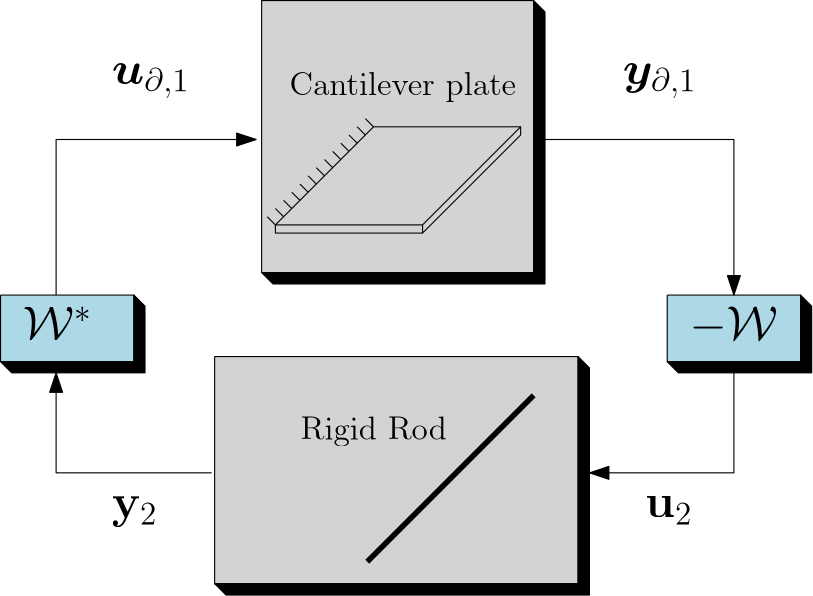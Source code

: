 <?xml version="1.0"?>
<!DOCTYPE ipe SYSTEM "ipe.dtd">
<ipe version="70206" creator="Ipe 7.2.9">
<info created="D:20191209205235" modified="D:20201016115256"/>
<preamble>\usepackage{amsmath,amssymb,amsthm}
\usepackage{diffcoeff}
\usepackage{bm}</preamble>
<ipestyle name="basic">
<symbol name="arrow/arc(spx)">
<path stroke="sym-stroke" fill="sym-stroke" pen="sym-pen">
0 0 m
-1 0.333 l
-1 -0.333 l
h
</path>
</symbol>
<symbol name="arrow/farc(spx)">
<path stroke="sym-stroke" fill="white" pen="sym-pen">
0 0 m
-1 0.333 l
-1 -0.333 l
h
</path>
</symbol>
<symbol name="arrow/ptarc(spx)">
<path stroke="sym-stroke" fill="sym-stroke" pen="sym-pen">
0 0 m
-1 0.333 l
-0.8 0 l
-1 -0.333 l
h
</path>
</symbol>
<symbol name="arrow/fptarc(spx)">
<path stroke="sym-stroke" fill="white" pen="sym-pen">
0 0 m
-1 0.333 l
-0.8 0 l
-1 -0.333 l
h
</path>
</symbol>
<symbol name="mark/circle(sx)" transformations="translations">
<path fill="sym-stroke">
0.6 0 0 0.6 0 0 e
0.4 0 0 0.4 0 0 e
</path>
</symbol>
<symbol name="mark/disk(sx)" transformations="translations">
<path fill="sym-stroke">
0.6 0 0 0.6 0 0 e
</path>
</symbol>
<symbol name="mark/fdisk(sfx)" transformations="translations">
<group>
<path fill="sym-fill">
0.5 0 0 0.5 0 0 e
</path>
<path fill="sym-stroke" fillrule="eofill">
0.6 0 0 0.6 0 0 e
0.4 0 0 0.4 0 0 e
</path>
</group>
</symbol>
<symbol name="mark/box(sx)" transformations="translations">
<path fill="sym-stroke" fillrule="eofill">
-0.6 -0.6 m
0.6 -0.6 l
0.6 0.6 l
-0.6 0.6 l
h
-0.4 -0.4 m
0.4 -0.4 l
0.4 0.4 l
-0.4 0.4 l
h
</path>
</symbol>
<symbol name="mark/square(sx)" transformations="translations">
<path fill="sym-stroke">
-0.6 -0.6 m
0.6 -0.6 l
0.6 0.6 l
-0.6 0.6 l
h
</path>
</symbol>
<symbol name="mark/fsquare(sfx)" transformations="translations">
<group>
<path fill="sym-fill">
-0.5 -0.5 m
0.5 -0.5 l
0.5 0.5 l
-0.5 0.5 l
h
</path>
<path fill="sym-stroke" fillrule="eofill">
-0.6 -0.6 m
0.6 -0.6 l
0.6 0.6 l
-0.6 0.6 l
h
-0.4 -0.4 m
0.4 -0.4 l
0.4 0.4 l
-0.4 0.4 l
h
</path>
</group>
</symbol>
<symbol name="mark/cross(sx)" transformations="translations">
<group>
<path fill="sym-stroke">
-0.43 -0.57 m
0.57 0.43 l
0.43 0.57 l
-0.57 -0.43 l
h
</path>
<path fill="sym-stroke">
-0.43 0.57 m
0.57 -0.43 l
0.43 -0.57 l
-0.57 0.43 l
h
</path>
</group>
</symbol>
<symbol name="arrow/fnormal(spx)">
<path stroke="sym-stroke" fill="white" pen="sym-pen">
0 0 m
-1 0.333 l
-1 -0.333 l
h
</path>
</symbol>
<symbol name="arrow/pointed(spx)">
<path stroke="sym-stroke" fill="sym-stroke" pen="sym-pen">
0 0 m
-1 0.333 l
-0.8 0 l
-1 -0.333 l
h
</path>
</symbol>
<symbol name="arrow/fpointed(spx)">
<path stroke="sym-stroke" fill="white" pen="sym-pen">
0 0 m
-1 0.333 l
-0.8 0 l
-1 -0.333 l
h
</path>
</symbol>
<symbol name="arrow/linear(spx)">
<path stroke="sym-stroke" pen="sym-pen">
-1 0.333 m
0 0 l
-1 -0.333 l
</path>
</symbol>
<symbol name="arrow/fdouble(spx)">
<path stroke="sym-stroke" fill="white" pen="sym-pen">
0 0 m
-1 0.333 l
-1 -0.333 l
h
-1 0 m
-2 0.333 l
-2 -0.333 l
h
</path>
</symbol>
<symbol name="arrow/double(spx)">
<path stroke="sym-stroke" fill="sym-stroke" pen="sym-pen">
0 0 m
-1 0.333 l
-1 -0.333 l
h
-1 0 m
-2 0.333 l
-2 -0.333 l
h
</path>
</symbol>
<pen name="heavier" value="0.8"/>
<pen name="fat" value="1.2"/>
<pen name="ultrafat" value="2"/>
<symbolsize name="large" value="5"/>
<symbolsize name="small" value="2"/>
<symbolsize name="tiny" value="1.1"/>
<arrowsize name="large" value="10"/>
<arrowsize name="small" value="5"/>
<arrowsize name="tiny" value="3"/>
<color name="red" value="1 0 0"/>
<color name="green" value="0 1 0"/>
<color name="blue" value="0 0 1"/>
<color name="yellow" value="1 1 0"/>
<color name="orange" value="1 0.647 0"/>
<color name="gold" value="1 0.843 0"/>
<color name="purple" value="0.627 0.125 0.941"/>
<color name="gray" value="0.745"/>
<color name="brown" value="0.647 0.165 0.165"/>
<color name="navy" value="0 0 0.502"/>
<color name="pink" value="1 0.753 0.796"/>
<color name="seagreen" value="0.18 0.545 0.341"/>
<color name="turquoise" value="0.251 0.878 0.816"/>
<color name="violet" value="0.933 0.51 0.933"/>
<color name="darkblue" value="0 0 0.545"/>
<color name="darkcyan" value="0 0.545 0.545"/>
<color name="darkgray" value="0.663"/>
<color name="darkgreen" value="0 0.392 0"/>
<color name="darkmagenta" value="0.545 0 0.545"/>
<color name="darkorange" value="1 0.549 0"/>
<color name="darkred" value="0.545 0 0"/>
<color name="lightblue" value="0.678 0.847 0.902"/>
<color name="lightcyan" value="0.878 1 1"/>
<color name="lightgray" value="0.827"/>
<color name="lightgreen" value="0.565 0.933 0.565"/>
<color name="lightyellow" value="1 1 0.878"/>
<dashstyle name="dashed" value="[4] 0"/>
<dashstyle name="dotted" value="[1 3] 0"/>
<dashstyle name="dash dotted" value="[4 2 1 2] 0"/>
<dashstyle name="dash dot dotted" value="[4 2 1 2 1 2] 0"/>
<textsize name="large" value="\large"/>
<textsize name="Large" value="\Large"/>
<textsize name="LARGE" value="\LARGE"/>
<textsize name="huge" value="\huge"/>
<textsize name="Huge" value="\Huge"/>
<textsize name="small" value="\small"/>
<textsize name="footnote" value="\footnotesize"/>
<textsize name="tiny" value="\tiny"/>
<textstyle name="center" begin="\begin{center}" end="\end{center}"/>
<textstyle name="itemize" begin="\begin{itemize}" end="\end{itemize}"/>
<textstyle name="item" begin="\begin{itemize}\item{}" end="\end{itemize}"/>
<gridsize name="4 pts" value="4"/>
<gridsize name="8 pts (~3 mm)" value="8"/>
<gridsize name="16 pts (~6 mm)" value="16"/>
<gridsize name="32 pts (~12 mm)" value="32"/>
<gridsize name="10 pts (~3.5 mm)" value="10"/>
<gridsize name="20 pts (~7 mm)" value="20"/>
<gridsize name="14 pts (~5 mm)" value="14"/>
<gridsize name="28 pts (~10 mm)" value="28"/>
<gridsize name="56 pts (~20 mm)" value="56"/>
<anglesize name="90 deg" value="90"/>
<anglesize name="60 deg" value="60"/>
<anglesize name="45 deg" value="45"/>
<anglesize name="30 deg" value="30"/>
<anglesize name="22.5 deg" value="22.5"/>
<opacity name="10%" value="0.1"/>
<opacity name="30%" value="0.3"/>
<opacity name="50%" value="0.5"/>
<opacity name="75%" value="0.75"/>
<tiling name="falling" angle="-60" step="4" width="1"/>
<tiling name="rising" angle="30" step="4" width="1"/>
</ipestyle>
<page>
<layer name="alpha"/>
<view layers="alpha" active="alpha"/>
<path layer="alpha" matrix="1.0202 0 0 1.0202 -6.22039 -13.9757" stroke="black" fill="lightgray">
208 792 m
208 696 l
304 696 l
304 792 l
h
</path>
<path matrix="1.0202 0 0 1.0202 -6.22039 -13.9757" stroke="black" fill="black">
208 696 m
212 692 l
308 692 l
308 788 l
304 792 l
304 696 l
208 696 l
</path>
<path matrix="1.02222 0 0 1.02222 -7.19961 -12.8882" stroke="black" fill="lightgray">
192 664 m
192 584 l
320 584 l
320 664 l
192 664 l
</path>
<path matrix="1.02222 0 0 1.02222 -7.19961 -12.8882" stroke="black" fill="black">
192 584 m
196 580 l
324 580 l
324 660 l
320 664 l
320 584 l
192 584 l
</path>
<path stroke="black" fill="lightblue">
352 688 m
400 688 l
400 664 l
352 664 l
352 688 l
</path>
<path stroke="black" fill="black">
352 664 m
400 664 l
400 688 l
404 684 l
404 660 l
356 660 l
352 664 l
</path>
<text matrix="1 0 0 1 -16 0" transformations="translations" pos="376 672" stroke="black" type="label" width="31.81" height="11.768" depth="1.43" valign="baseline" size="LARGE" style="math">-\mathcal{W}</text>
<path matrix="1 0 0 1 -240 0" stroke="black" fill="lightblue">
352 688 m
400 688 l
400 664 l
352 664 l
352 688 l
</path>
<path matrix="1 0 0 1 -240 0" stroke="black" fill="black">
352 664 m
400 664 l
400 688 l
404 684 l
404 660 l
356 660 l
352 664 l
</path>
<text matrix="1 0 0 1 -256 0" transformations="translations" pos="376 672" stroke="black" type="label" width="24.896" height="11.81" depth="0" valign="baseline" size="LARGE" style="math">\mathcal{W}^*</text>
<text matrix="1 0 0 1 -8 0" transformations="translations" pos="344 764" stroke="black" type="label" width="26.594" height="7.648" depth="4.91" valign="baseline" size="LARGE" style="math">\bm{y}_{\partial, 1}</text>
<text matrix="1 0 0 1 -192 0" transformations="translations" pos="344 764" stroke="black" type="label" width="28.157" height="7.648" depth="4.91" valign="baseline" size="LARGE" style="math">\bm{u}_{\partial, 1}</text>
<path stroke="black" arrow="normal/normal">
308 744 m
376 744 l
376 688 l
</path>
<path stroke="black" arrow="normal/normal">
376 660 m
376 624 l
324 624 l
</path>
<path matrix="1 0 0 1 -4 0" stroke="black" arrow="normal/normal">
192 624 m
136 624 l
136 660 l
</path>
<path matrix="1 0 0 1 -4 0" stroke="black" arrow="normal/normal">
136 688 m
136 744 l
208 744 l
</path>
<text matrix="1 0 0 1 -16 0" transformations="translations" pos="360 608" stroke="black" type="label" width="17.111" height="7.654" depth="2.58" valign="baseline" size="LARGE" style="math">\mathbf{u}_2</text>
<text matrix="1 0 0 1 -208 0" transformations="translations" pos="360 608" stroke="black" type="label" width="16.573" height="7.649" depth="3.35" valign="baseline" size="LARGE" style="math">\mathbf{y}_2</text>
<path matrix="0.367859 0 0 0.367859 193.286 542.576" stroke="black">
48 464 m
144 560 l
288 560 l
192 464 l
48 464 l
</path>
<path matrix="0.367859 0 0 0.367859 193.286 542.576" stroke="black">
48 464 m
40 472 l
40 472 l
</path>
<path matrix="0.367859 0 0 0.367859 193.286 542.576" stroke="black">
56 472 m
48 480 l
</path>
<path matrix="0.367859 0 0 0.367859 193.286 542.576" stroke="black">
64 480 m
56 488 l
</path>
<path matrix="0.367859 0 0 0.367859 193.286 542.576" stroke="black">
72 488 m
64 496 l
</path>
<path matrix="0.367859 0 0 0.367859 193.286 542.576" stroke="black">
80 496 m
72 504 l
</path>
<path matrix="0.367859 0 0 0.367859 193.286 542.576" stroke="black">
88 504 m
80 512 l
</path>
<path matrix="0.367859 0 0 0.367859 193.286 542.576" stroke="black">
96 512 m
88 520 l
</path>
<path matrix="0.367859 0 0 0.367859 193.286 542.576" stroke="black">
104 520 m
96 528 l
</path>
<path matrix="0.367859 0 0 0.367859 193.286 542.576" stroke="black">
112 528 m
104 536 l
</path>
<path matrix="0.367859 0 0 0.367859 193.286 542.576" stroke="black">
120 536 m
112 544 l
</path>
<path matrix="0.367859 0 0 0.367859 193.286 542.576" stroke="black">
128 544 m
120 552 l
</path>
<path matrix="0.367859 0 0 0.367859 193.286 542.576" stroke="black">
136 552 m
128 560 l
</path>
<path matrix="0.367859 0 0 0.367859 193.286 542.576" stroke="black">
144 560 m
136 568 l
</path>
<path matrix="0.367859 0 0 0.367859 193.286 542.576" stroke="black">
288 560 m
288 552 l
192 456 l
192 464 l
192 464 l
</path>
<path matrix="0.367859 0 0 0.367859 193.286 542.576" stroke="black">
192 456 m
48 456 l
48 464 l
</path>
<text matrix="1 0 0 1 16 184" transformations="translations" pos="200 576" stroke="black" type="label" width="81.617" height="8.307" depth="2.32" valign="baseline" size="large">Cantilever plate</text>
<path matrix="0.624114 0 0 0.624114 34.2976 302.411" stroke="black" pen="ultrafat">
336 464 m
432 560 l
</path>
<text matrix="1 0 0 1 -120 64" transformations="translations" pos="340 572" stroke="black" type="label" width="52.673" height="8.307" depth="2.32" valign="baseline" size="large">Rigid Rod</text>
</page>
</ipe>
